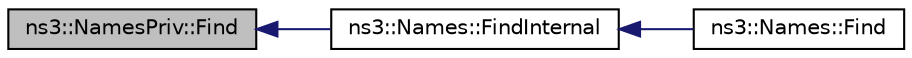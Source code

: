 digraph "ns3::NamesPriv::Find"
{
  edge [fontname="Helvetica",fontsize="10",labelfontname="Helvetica",labelfontsize="10"];
  node [fontname="Helvetica",fontsize="10",shape=record];
  rankdir="LR";
  Node1 [label="ns3::NamesPriv::Find",height=0.2,width=0.4,color="black", fillcolor="grey75", style="filled", fontcolor="black"];
  Node1 -> Node2 [dir="back",color="midnightblue",fontsize="10",style="solid"];
  Node2 [label="ns3::Names::FindInternal",height=0.2,width=0.4,color="black", fillcolor="white", style="filled",URL="$d2/d77/classns3_1_1Names.html#a1d022d5483c79de459ce17e89d98d3f4",tooltip="Non-templated internal version of Names::Find. "];
  Node2 -> Node3 [dir="back",color="midnightblue",fontsize="10",style="solid"];
  Node3 [label="ns3::Names::Find",height=0.2,width=0.4,color="black", fillcolor="white", style="filled",URL="$d2/d77/classns3_1_1Names.html#a9d07094fb3d716d08733af05c1593555",tooltip="Given a name path string, look to see if there&#39;s an object in the system with that associated to it..."];
}
